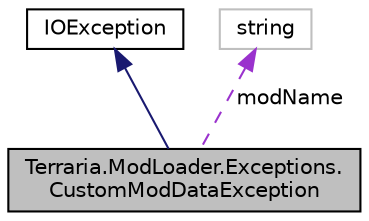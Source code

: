 digraph "Terraria.ModLoader.Exceptions.CustomModDataException"
{
  edge [fontname="Helvetica",fontsize="10",labelfontname="Helvetica",labelfontsize="10"];
  node [fontname="Helvetica",fontsize="10",shape=record];
  Node2 [label="Terraria.ModLoader.Exceptions.\lCustomModDataException",height=0.2,width=0.4,color="black", fillcolor="grey75", style="filled", fontcolor="black"];
  Node3 -> Node2 [dir="back",color="midnightblue",fontsize="10",style="solid",fontname="Helvetica"];
  Node3 [label="IOException",height=0.2,width=0.4,color="black", fillcolor="white", style="filled",URL="$class_i_o_exception.html"];
  Node4 -> Node2 [dir="back",color="darkorchid3",fontsize="10",style="dashed",label=" modName" ,fontname="Helvetica"];
  Node4 [label="string",height=0.2,width=0.4,color="grey75", fillcolor="white", style="filled"];
}
